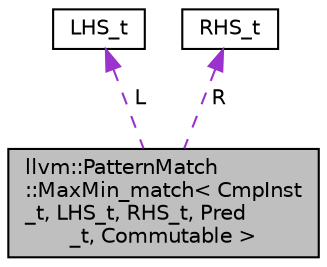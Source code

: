 digraph "llvm::PatternMatch::MaxMin_match&lt; CmpInst_t, LHS_t, RHS_t, Pred_t, Commutable &gt;"
{
 // LATEX_PDF_SIZE
  bgcolor="transparent";
  edge [fontname="Helvetica",fontsize="10",labelfontname="Helvetica",labelfontsize="10"];
  node [fontname="Helvetica",fontsize="10",shape=record];
  Node1 [label="llvm::PatternMatch\l::MaxMin_match\< CmpInst\l_t, LHS_t, RHS_t, Pred\l_t, Commutable \>",height=0.2,width=0.4,color="black", fillcolor="grey75", style="filled", fontcolor="black",tooltip=" "];
  Node2 -> Node1 [dir="back",color="darkorchid3",fontsize="10",style="dashed",label=" L" ,fontname="Helvetica"];
  Node2 [label="LHS_t",height=0.2,width=0.4,color="black",URL="$classLHS__t.html",tooltip=" "];
  Node3 -> Node1 [dir="back",color="darkorchid3",fontsize="10",style="dashed",label=" R" ,fontname="Helvetica"];
  Node3 [label="RHS_t",height=0.2,width=0.4,color="black",URL="$classRHS__t.html",tooltip=" "];
}
